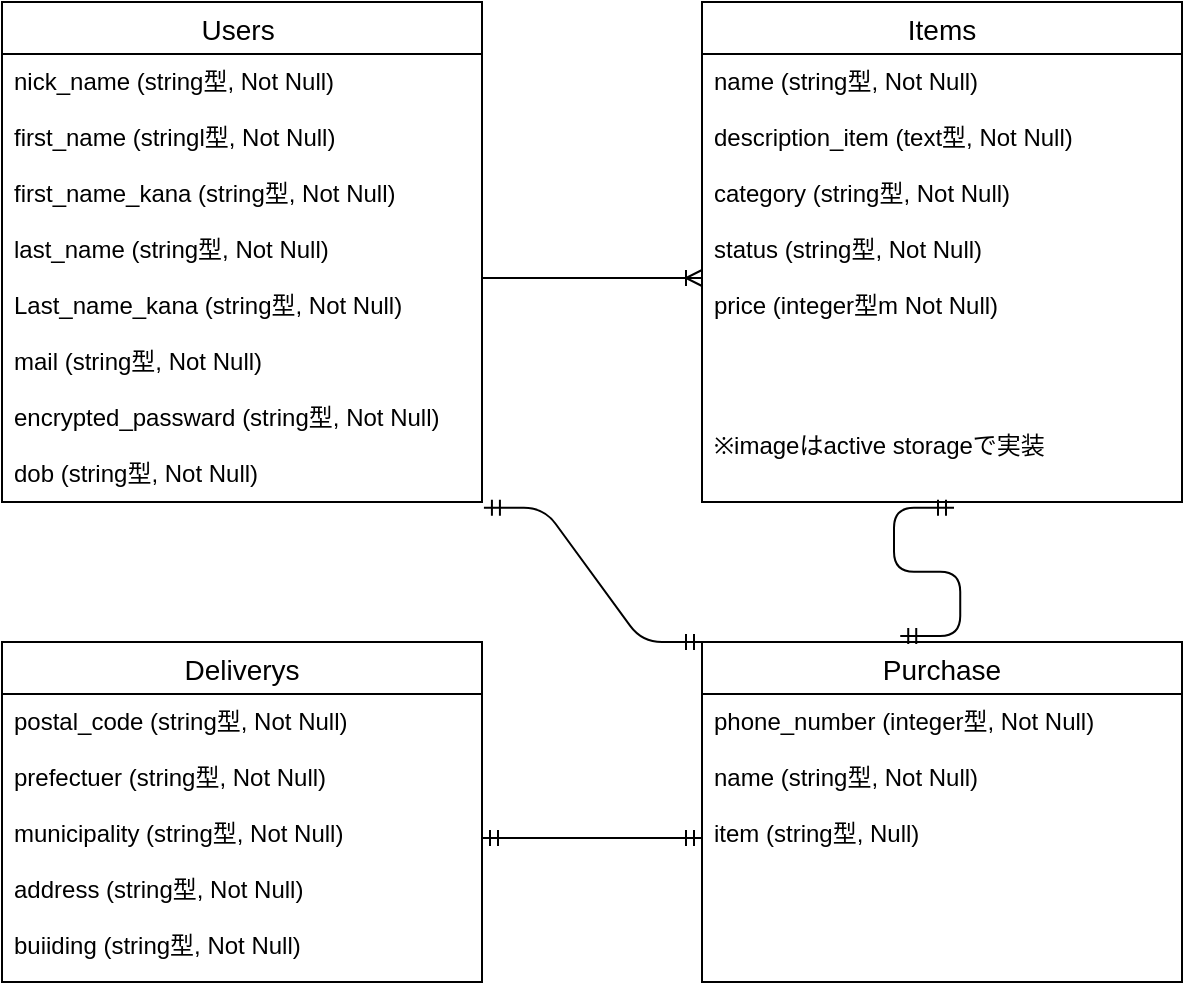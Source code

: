 <mxfile>
    <diagram id="F8fzIC7VnS97fZQAjS4g" name="ページ1">
        <mxGraphModel dx="630" dy="520" grid="1" gridSize="10" guides="1" tooltips="1" connect="1" arrows="1" fold="1" page="1" pageScale="1" pageWidth="827" pageHeight="1169" math="0" shadow="0">
            <root>
                <mxCell id="0"/>
                <mxCell id="1" parent="0"/>
                <mxCell id="71" value="Users " style="swimlane;fontStyle=0;childLayout=stackLayout;horizontal=1;startSize=26;horizontalStack=0;resizeParent=1;resizeParentMax=0;resizeLast=0;collapsible=1;marginBottom=0;align=center;fontSize=14;" parent="1" vertex="1">
                    <mxGeometry x="10" y="80" width="240" height="250" as="geometry"/>
                </mxCell>
                <mxCell id="74" value="nick_name (string型, Not Null)&#10;&#10;first_name (stringl型, Not Null)&#10;&#10;first_name_kana (string型, Not Null)&#10;&#10;last_name (string型, Not Null)&#10;&#10;Last_name_kana (string型, Not Null)&#10;&#10;mail (string型, Not Null)&#10;&#10;encrypted_passward (string型, Not Null)&#10;&#10;dob (string型, Not Null)" style="text;strokeColor=none;fillColor=none;spacingLeft=4;spacingRight=4;overflow=hidden;rotatable=0;points=[[0,0.5],[1,0.5]];portConstraint=eastwest;fontSize=12;" parent="71" vertex="1">
                    <mxGeometry y="26" width="240" height="224" as="geometry"/>
                </mxCell>
                <mxCell id="75" value="Items" style="swimlane;fontStyle=0;childLayout=stackLayout;horizontal=1;startSize=26;horizontalStack=0;resizeParent=1;resizeParentMax=0;resizeLast=0;collapsible=1;marginBottom=0;align=center;fontSize=14;" parent="1" vertex="1">
                    <mxGeometry x="360" y="80" width="240" height="250" as="geometry"/>
                </mxCell>
                <mxCell id="77" value="name (string型, Not Null)&#10;&#10;description_item (text型, Not Null)&#10;&#10;category (string型, Not Null)&#10;&#10;status (string型, Not Null)&#10;&#10;price (integer型m Not Null)&#10;&#10;&#10;&#10;&#10;※imageはactive storageで実装" style="text;strokeColor=none;fillColor=none;spacingLeft=4;spacingRight=4;overflow=hidden;rotatable=0;points=[[0,0.5],[1,0.5]];portConstraint=eastwest;fontSize=12;fontStyle=0" parent="75" vertex="1">
                    <mxGeometry y="26" width="240" height="224" as="geometry"/>
                </mxCell>
                <mxCell id="83" value="Purchase" style="swimlane;fontStyle=0;childLayout=stackLayout;horizontal=1;startSize=26;horizontalStack=0;resizeParent=1;resizeParentMax=0;resizeLast=0;collapsible=1;marginBottom=0;align=center;fontSize=14;" parent="1" vertex="1">
                    <mxGeometry x="360" y="400" width="240" height="170" as="geometry"/>
                </mxCell>
                <mxCell id="85" value="phone_number (integer型, Not Null)&#10;&#10;name (string型, Not Null)&#10;&#10;item (string型, Null)" style="text;strokeColor=none;fillColor=none;spacingLeft=4;spacingRight=4;overflow=hidden;rotatable=0;points=[[0,0.5],[1,0.5]];portConstraint=eastwest;fontSize=12;" parent="83" vertex="1">
                    <mxGeometry y="26" width="240" height="144" as="geometry"/>
                </mxCell>
                <mxCell id="90" value="Deliverys" style="swimlane;fontStyle=0;childLayout=stackLayout;horizontal=1;startSize=26;horizontalStack=0;resizeParent=1;resizeParentMax=0;resizeLast=0;collapsible=1;marginBottom=0;align=center;fontSize=14;" parent="1" vertex="1">
                    <mxGeometry x="10" y="400" width="240" height="170" as="geometry"/>
                </mxCell>
                <mxCell id="93" value="postal_code (string型, Not Null)&#10;&#10;prefectuer (string型, Not Null)&#10;&#10;municipality (string型, Not Null)&#10;&#10;address (string型, Not Null)&#10;&#10;buiiding (string型, Not Null)" style="text;strokeColor=none;fillColor=none;spacingLeft=4;spacingRight=4;overflow=hidden;rotatable=0;points=[[0,0.5],[1,0.5]];portConstraint=eastwest;fontSize=12;" parent="90" vertex="1">
                    <mxGeometry y="26" width="240" height="144" as="geometry"/>
                </mxCell>
                <mxCell id="97" value="" style="edgeStyle=entityRelationEdgeStyle;fontSize=12;html=1;endArrow=ERmandOne;startArrow=ERmandOne;exitX=1;exitY=0.5;exitDx=0;exitDy=0;entryX=0;entryY=0.5;entryDx=0;entryDy=0;" parent="1" source="93" target="85" edge="1">
                    <mxGeometry width="100" height="100" relative="1" as="geometry">
                        <mxPoint x="230" y="400" as="sourcePoint"/>
                        <mxPoint x="330" y="300" as="targetPoint"/>
                    </mxGeometry>
                </mxCell>
                <mxCell id="98" value="" style="edgeStyle=entityRelationEdgeStyle;fontSize=12;html=1;endArrow=ERmandOne;startArrow=ERmandOne;entryX=0.525;entryY=1.013;entryDx=0;entryDy=0;entryPerimeter=0;exitX=0.413;exitY=-0.018;exitDx=0;exitDy=0;exitPerimeter=0;" parent="1" source="83" target="77" edge="1">
                    <mxGeometry width="100" height="100" relative="1" as="geometry">
                        <mxPoint x="230" y="400" as="sourcePoint"/>
                        <mxPoint x="330" y="300" as="targetPoint"/>
                    </mxGeometry>
                </mxCell>
                <mxCell id="100" value="" style="edgeStyle=entityRelationEdgeStyle;fontSize=12;html=1;endArrow=ERmandOne;startArrow=ERmandOne;entryX=0;entryY=0;entryDx=0;entryDy=0;exitX=1.004;exitY=1.013;exitDx=0;exitDy=0;exitPerimeter=0;" parent="1" source="74" target="83" edge="1">
                    <mxGeometry width="100" height="100" relative="1" as="geometry">
                        <mxPoint x="260" y="370" as="sourcePoint"/>
                        <mxPoint x="360" y="270" as="targetPoint"/>
                    </mxGeometry>
                </mxCell>
                <mxCell id="101" value="" style="edgeStyle=entityRelationEdgeStyle;fontSize=12;html=1;endArrow=ERoneToMany;exitX=1;exitY=0.5;exitDx=0;exitDy=0;" edge="1" parent="1" source="74" target="77">
                    <mxGeometry width="100" height="100" relative="1" as="geometry">
                        <mxPoint x="270" y="370" as="sourcePoint"/>
                        <mxPoint x="370" y="270" as="targetPoint"/>
                    </mxGeometry>
                </mxCell>
            </root>
        </mxGraphModel>
    </diagram>
</mxfile>